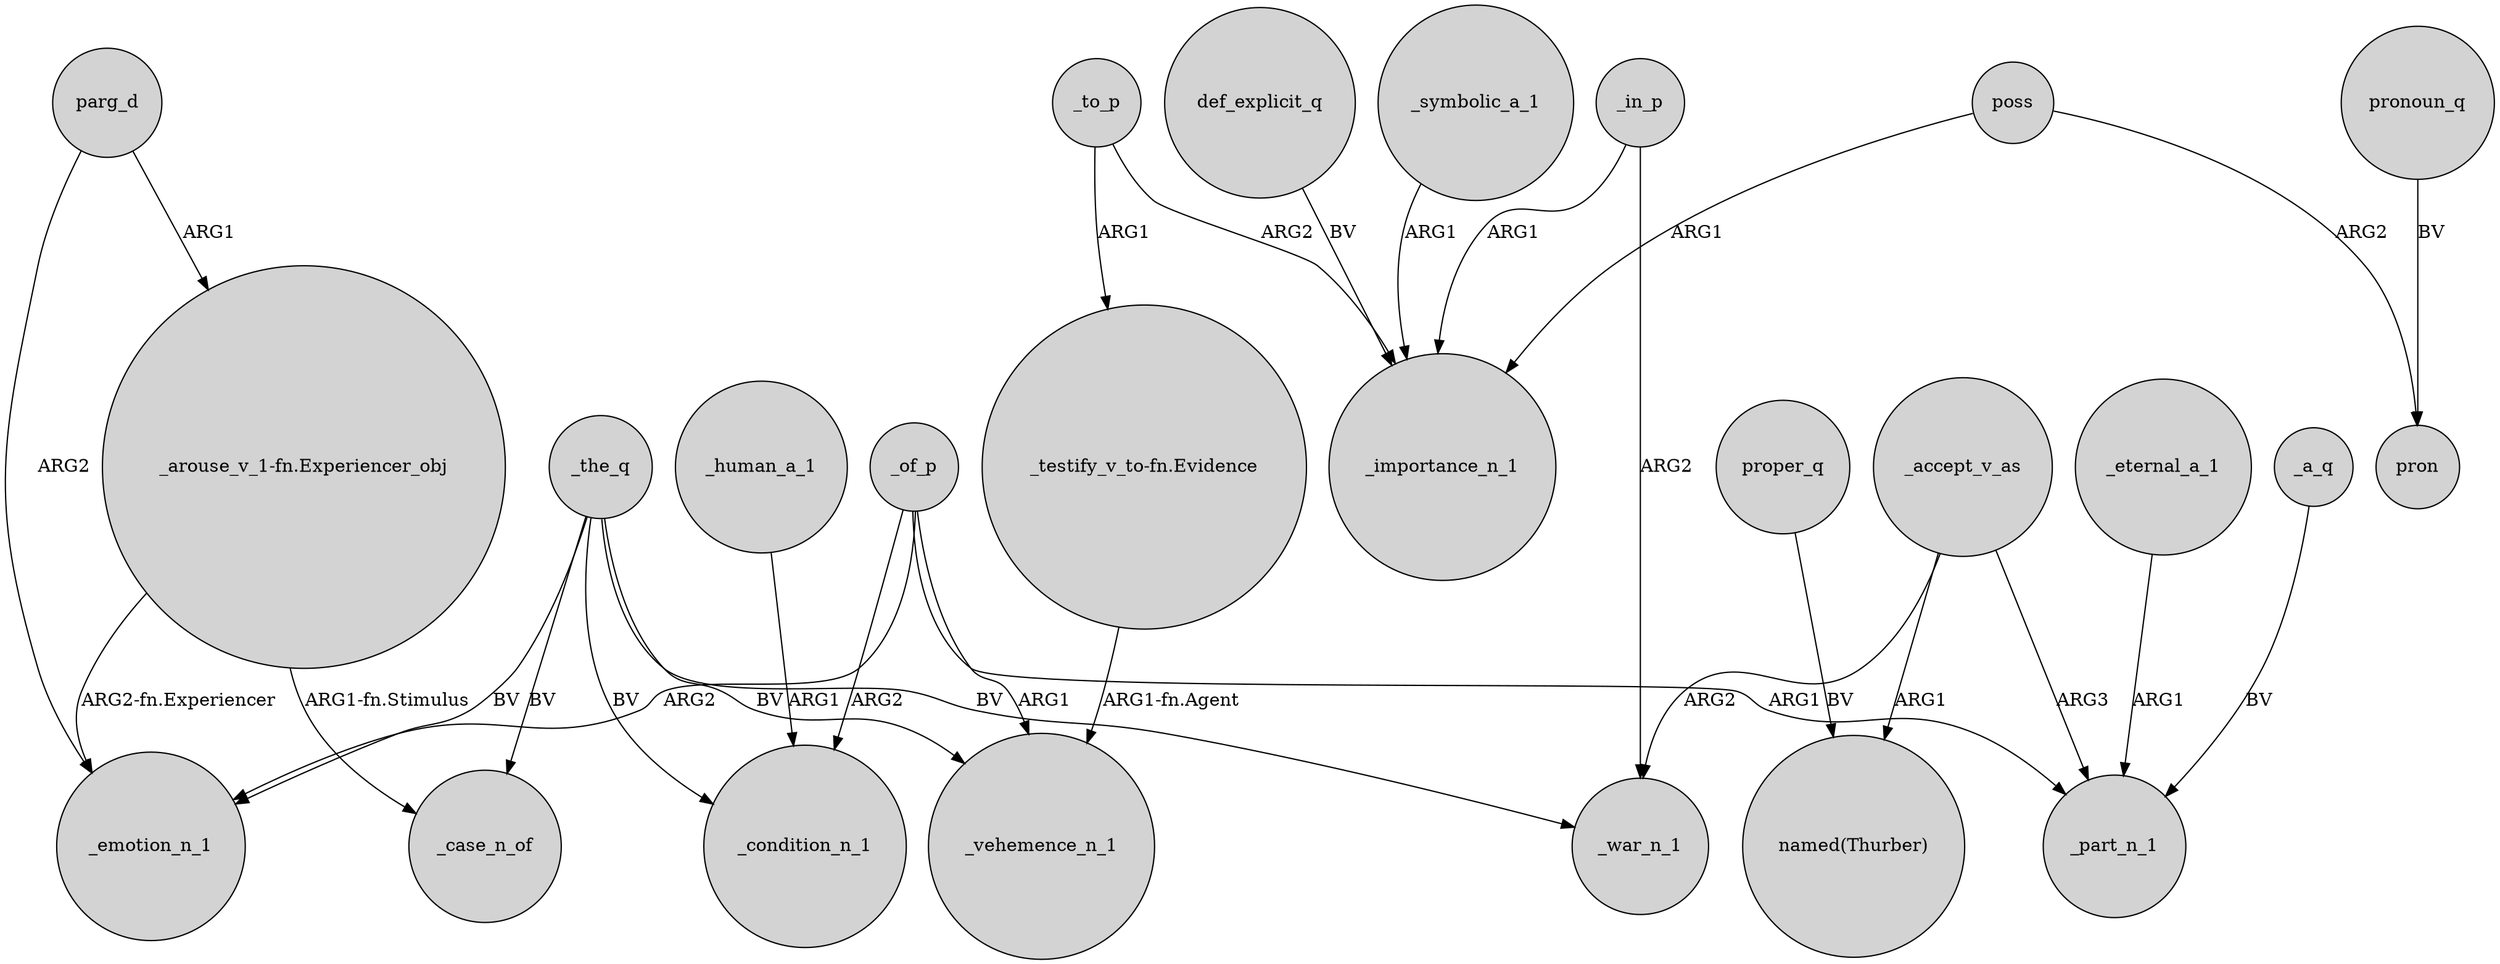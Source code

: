 digraph {
	node [shape=circle style=filled]
	"_arouse_v_1-fn.Experiencer_obj" -> _case_n_of [label="ARG1-fn.Stimulus"]
	_symbolic_a_1 -> _importance_n_1 [label=ARG1]
	_in_p -> _importance_n_1 [label=ARG1]
	poss -> pron [label=ARG2]
	def_explicit_q -> _importance_n_1 [label=BV]
	_the_q -> _condition_n_1 [label=BV]
	_the_q -> _case_n_of [label=BV]
	_accept_v_as -> "named(Thurber)" [label=ARG1]
	_the_q -> _vehemence_n_1 [label=BV]
	_the_q -> _war_n_1 [label=BV]
	_accept_v_as -> _part_n_1 [label=ARG3]
	"_testify_v_to-fn.Evidence" -> _vehemence_n_1 [label="ARG1-fn.Agent"]
	_of_p -> _condition_n_1 [label=ARG2]
	_of_p -> _part_n_1 [label=ARG1]
	_to_p -> "_testify_v_to-fn.Evidence" [label=ARG1]
	_in_p -> _war_n_1 [label=ARG2]
	_eternal_a_1 -> _part_n_1 [label=ARG1]
	pronoun_q -> pron [label=BV]
	"_arouse_v_1-fn.Experiencer_obj" -> _emotion_n_1 [label="ARG2-fn.Experiencer"]
	parg_d -> "_arouse_v_1-fn.Experiencer_obj" [label=ARG1]
	_of_p -> _emotion_n_1 [label=ARG2]
	_to_p -> _importance_n_1 [label=ARG2]
	_human_a_1 -> _condition_n_1 [label=ARG1]
	_accept_v_as -> _war_n_1 [label=ARG2]
	poss -> _importance_n_1 [label=ARG1]
	parg_d -> _emotion_n_1 [label=ARG2]
	proper_q -> "named(Thurber)" [label=BV]
	_a_q -> _part_n_1 [label=BV]
	_of_p -> _vehemence_n_1 [label=ARG1]
	_the_q -> _emotion_n_1 [label=BV]
}
